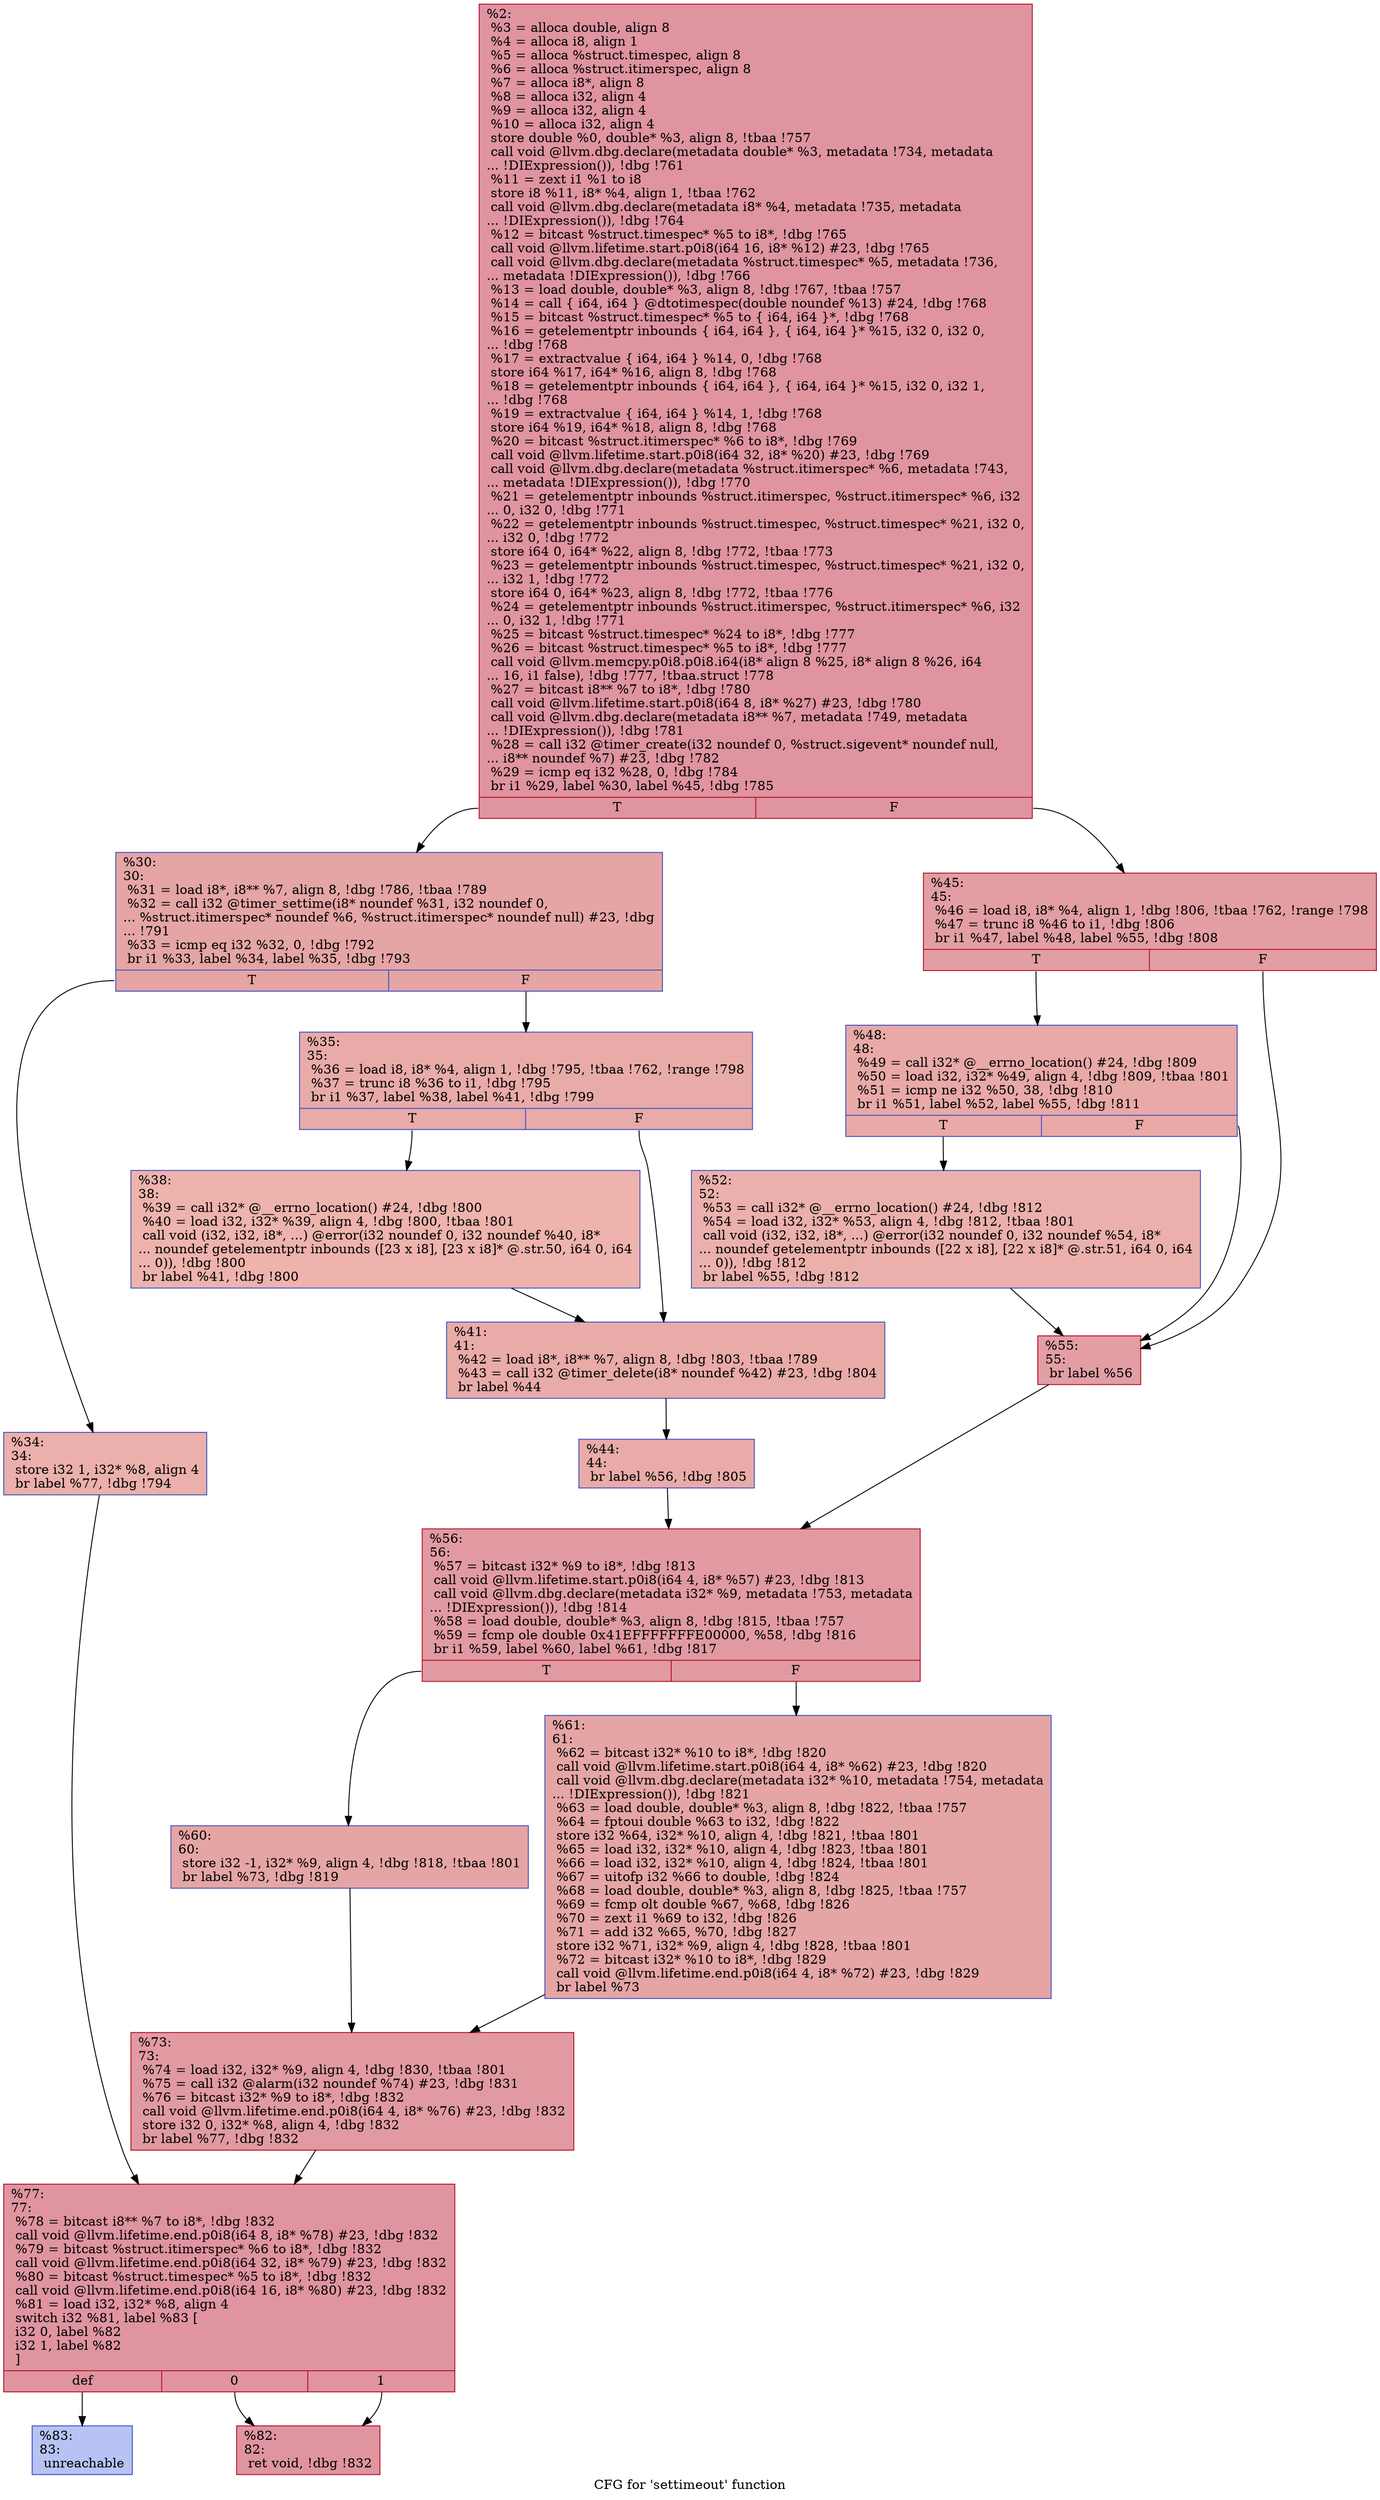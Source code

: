 digraph "CFG for 'settimeout' function" {
	label="CFG for 'settimeout' function";

	Node0x969a70 [shape=record,color="#b70d28ff", style=filled, fillcolor="#b70d2870",label="{%2:\l  %3 = alloca double, align 8\l  %4 = alloca i8, align 1\l  %5 = alloca %struct.timespec, align 8\l  %6 = alloca %struct.itimerspec, align 8\l  %7 = alloca i8*, align 8\l  %8 = alloca i32, align 4\l  %9 = alloca i32, align 4\l  %10 = alloca i32, align 4\l  store double %0, double* %3, align 8, !tbaa !757\l  call void @llvm.dbg.declare(metadata double* %3, metadata !734, metadata\l... !DIExpression()), !dbg !761\l  %11 = zext i1 %1 to i8\l  store i8 %11, i8* %4, align 1, !tbaa !762\l  call void @llvm.dbg.declare(metadata i8* %4, metadata !735, metadata\l... !DIExpression()), !dbg !764\l  %12 = bitcast %struct.timespec* %5 to i8*, !dbg !765\l  call void @llvm.lifetime.start.p0i8(i64 16, i8* %12) #23, !dbg !765\l  call void @llvm.dbg.declare(metadata %struct.timespec* %5, metadata !736,\l... metadata !DIExpression()), !dbg !766\l  %13 = load double, double* %3, align 8, !dbg !767, !tbaa !757\l  %14 = call \{ i64, i64 \} @dtotimespec(double noundef %13) #24, !dbg !768\l  %15 = bitcast %struct.timespec* %5 to \{ i64, i64 \}*, !dbg !768\l  %16 = getelementptr inbounds \{ i64, i64 \}, \{ i64, i64 \}* %15, i32 0, i32 0,\l... !dbg !768\l  %17 = extractvalue \{ i64, i64 \} %14, 0, !dbg !768\l  store i64 %17, i64* %16, align 8, !dbg !768\l  %18 = getelementptr inbounds \{ i64, i64 \}, \{ i64, i64 \}* %15, i32 0, i32 1,\l... !dbg !768\l  %19 = extractvalue \{ i64, i64 \} %14, 1, !dbg !768\l  store i64 %19, i64* %18, align 8, !dbg !768\l  %20 = bitcast %struct.itimerspec* %6 to i8*, !dbg !769\l  call void @llvm.lifetime.start.p0i8(i64 32, i8* %20) #23, !dbg !769\l  call void @llvm.dbg.declare(metadata %struct.itimerspec* %6, metadata !743,\l... metadata !DIExpression()), !dbg !770\l  %21 = getelementptr inbounds %struct.itimerspec, %struct.itimerspec* %6, i32\l... 0, i32 0, !dbg !771\l  %22 = getelementptr inbounds %struct.timespec, %struct.timespec* %21, i32 0,\l... i32 0, !dbg !772\l  store i64 0, i64* %22, align 8, !dbg !772, !tbaa !773\l  %23 = getelementptr inbounds %struct.timespec, %struct.timespec* %21, i32 0,\l... i32 1, !dbg !772\l  store i64 0, i64* %23, align 8, !dbg !772, !tbaa !776\l  %24 = getelementptr inbounds %struct.itimerspec, %struct.itimerspec* %6, i32\l... 0, i32 1, !dbg !771\l  %25 = bitcast %struct.timespec* %24 to i8*, !dbg !777\l  %26 = bitcast %struct.timespec* %5 to i8*, !dbg !777\l  call void @llvm.memcpy.p0i8.p0i8.i64(i8* align 8 %25, i8* align 8 %26, i64\l... 16, i1 false), !dbg !777, !tbaa.struct !778\l  %27 = bitcast i8** %7 to i8*, !dbg !780\l  call void @llvm.lifetime.start.p0i8(i64 8, i8* %27) #23, !dbg !780\l  call void @llvm.dbg.declare(metadata i8** %7, metadata !749, metadata\l... !DIExpression()), !dbg !781\l  %28 = call i32 @timer_create(i32 noundef 0, %struct.sigevent* noundef null,\l... i8** noundef %7) #23, !dbg !782\l  %29 = icmp eq i32 %28, 0, !dbg !784\l  br i1 %29, label %30, label %45, !dbg !785\l|{<s0>T|<s1>F}}"];
	Node0x969a70:s0 -> Node0x969b60;
	Node0x969a70:s1 -> Node0x969d40;
	Node0x969b60 [shape=record,color="#3d50c3ff", style=filled, fillcolor="#c5333470",label="{%30:\l30:                                               \l  %31 = load i8*, i8** %7, align 8, !dbg !786, !tbaa !789\l  %32 = call i32 @timer_settime(i8* noundef %31, i32 noundef 0,\l... %struct.itimerspec* noundef %6, %struct.itimerspec* noundef null) #23, !dbg\l... !791\l  %33 = icmp eq i32 %32, 0, !dbg !792\l  br i1 %33, label %34, label %35, !dbg !793\l|{<s0>T|<s1>F}}"];
	Node0x969b60:s0 -> Node0x969bb0;
	Node0x969b60:s1 -> Node0x969c00;
	Node0x969bb0 [shape=record,color="#3d50c3ff", style=filled, fillcolor="#d24b4070",label="{%34:\l34:                                               \l  store i32 1, i32* %8, align 4\l  br label %77, !dbg !794\l}"];
	Node0x969bb0 -> Node0x969fc0;
	Node0x969c00 [shape=record,color="#3d50c3ff", style=filled, fillcolor="#cc403a70",label="{%35:\l35:                                               \l  %36 = load i8, i8* %4, align 1, !dbg !795, !tbaa !762, !range !798\l  %37 = trunc i8 %36 to i1, !dbg !795\l  br i1 %37, label %38, label %41, !dbg !799\l|{<s0>T|<s1>F}}"];
	Node0x969c00:s0 -> Node0x969c50;
	Node0x969c00:s1 -> Node0x969ca0;
	Node0x969c50 [shape=record,color="#3d50c3ff", style=filled, fillcolor="#d6524470",label="{%38:\l38:                                               \l  %39 = call i32* @__errno_location() #24, !dbg !800\l  %40 = load i32, i32* %39, align 4, !dbg !800, !tbaa !801\l  call void (i32, i32, i8*, ...) @error(i32 noundef 0, i32 noundef %40, i8*\l... noundef getelementptr inbounds ([23 x i8], [23 x i8]* @.str.50, i64 0, i64\l... 0)), !dbg !800\l  br label %41, !dbg !800\l}"];
	Node0x969c50 -> Node0x969ca0;
	Node0x969ca0 [shape=record,color="#3d50c3ff", style=filled, fillcolor="#cc403a70",label="{%41:\l41:                                               \l  %42 = load i8*, i8** %7, align 8, !dbg !803, !tbaa !789\l  %43 = call i32 @timer_delete(i8* noundef %42) #23, !dbg !804\l  br label %44\l}"];
	Node0x969ca0 -> Node0x969cf0;
	Node0x969cf0 [shape=record,color="#3d50c3ff", style=filled, fillcolor="#cc403a70",label="{%44:\l44:                                               \l  br label %56, !dbg !805\l}"];
	Node0x969cf0 -> Node0x969e80;
	Node0x969d40 [shape=record,color="#b70d28ff", style=filled, fillcolor="#be242e70",label="{%45:\l45:                                               \l  %46 = load i8, i8* %4, align 1, !dbg !806, !tbaa !762, !range !798\l  %47 = trunc i8 %46 to i1, !dbg !806\l  br i1 %47, label %48, label %55, !dbg !808\l|{<s0>T|<s1>F}}"];
	Node0x969d40:s0 -> Node0x969d90;
	Node0x969d40:s1 -> Node0x969e30;
	Node0x969d90 [shape=record,color="#3d50c3ff", style=filled, fillcolor="#ca3b3770",label="{%48:\l48:                                               \l  %49 = call i32* @__errno_location() #24, !dbg !809\l  %50 = load i32, i32* %49, align 4, !dbg !809, !tbaa !801\l  %51 = icmp ne i32 %50, 38, !dbg !810\l  br i1 %51, label %52, label %55, !dbg !811\l|{<s0>T|<s1>F}}"];
	Node0x969d90:s0 -> Node0x969de0;
	Node0x969d90:s1 -> Node0x969e30;
	Node0x969de0 [shape=record,color="#3d50c3ff", style=filled, fillcolor="#d24b4070",label="{%52:\l52:                                               \l  %53 = call i32* @__errno_location() #24, !dbg !812\l  %54 = load i32, i32* %53, align 4, !dbg !812, !tbaa !801\l  call void (i32, i32, i8*, ...) @error(i32 noundef 0, i32 noundef %54, i8*\l... noundef getelementptr inbounds ([22 x i8], [22 x i8]* @.str.51, i64 0, i64\l... 0)), !dbg !812\l  br label %55, !dbg !812\l}"];
	Node0x969de0 -> Node0x969e30;
	Node0x969e30 [shape=record,color="#b70d28ff", style=filled, fillcolor="#be242e70",label="{%55:\l55:                                               \l  br label %56\l}"];
	Node0x969e30 -> Node0x969e80;
	Node0x969e80 [shape=record,color="#b70d28ff", style=filled, fillcolor="#bb1b2c70",label="{%56:\l56:                                               \l  %57 = bitcast i32* %9 to i8*, !dbg !813\l  call void @llvm.lifetime.start.p0i8(i64 4, i8* %57) #23, !dbg !813\l  call void @llvm.dbg.declare(metadata i32* %9, metadata !753, metadata\l... !DIExpression()), !dbg !814\l  %58 = load double, double* %3, align 8, !dbg !815, !tbaa !757\l  %59 = fcmp ole double 0x41EFFFFFFFE00000, %58, !dbg !816\l  br i1 %59, label %60, label %61, !dbg !817\l|{<s0>T|<s1>F}}"];
	Node0x969e80:s0 -> Node0x969ed0;
	Node0x969e80:s1 -> Node0x969f20;
	Node0x969ed0 [shape=record,color="#3d50c3ff", style=filled, fillcolor="#c5333470",label="{%60:\l60:                                               \l  store i32 -1, i32* %9, align 4, !dbg !818, !tbaa !801\l  br label %73, !dbg !819\l}"];
	Node0x969ed0 -> Node0x969f70;
	Node0x969f20 [shape=record,color="#3d50c3ff", style=filled, fillcolor="#c5333470",label="{%61:\l61:                                               \l  %62 = bitcast i32* %10 to i8*, !dbg !820\l  call void @llvm.lifetime.start.p0i8(i64 4, i8* %62) #23, !dbg !820\l  call void @llvm.dbg.declare(metadata i32* %10, metadata !754, metadata\l... !DIExpression()), !dbg !821\l  %63 = load double, double* %3, align 8, !dbg !822, !tbaa !757\l  %64 = fptoui double %63 to i32, !dbg !822\l  store i32 %64, i32* %10, align 4, !dbg !821, !tbaa !801\l  %65 = load i32, i32* %10, align 4, !dbg !823, !tbaa !801\l  %66 = load i32, i32* %10, align 4, !dbg !824, !tbaa !801\l  %67 = uitofp i32 %66 to double, !dbg !824\l  %68 = load double, double* %3, align 8, !dbg !825, !tbaa !757\l  %69 = fcmp olt double %67, %68, !dbg !826\l  %70 = zext i1 %69 to i32, !dbg !826\l  %71 = add i32 %65, %70, !dbg !827\l  store i32 %71, i32* %9, align 4, !dbg !828, !tbaa !801\l  %72 = bitcast i32* %10 to i8*, !dbg !829\l  call void @llvm.lifetime.end.p0i8(i64 4, i8* %72) #23, !dbg !829\l  br label %73\l}"];
	Node0x969f20 -> Node0x969f70;
	Node0x969f70 [shape=record,color="#b70d28ff", style=filled, fillcolor="#bb1b2c70",label="{%73:\l73:                                               \l  %74 = load i32, i32* %9, align 4, !dbg !830, !tbaa !801\l  %75 = call i32 @alarm(i32 noundef %74) #23, !dbg !831\l  %76 = bitcast i32* %9 to i8*, !dbg !832\l  call void @llvm.lifetime.end.p0i8(i64 4, i8* %76) #23, !dbg !832\l  store i32 0, i32* %8, align 4, !dbg !832\l  br label %77, !dbg !832\l}"];
	Node0x969f70 -> Node0x969fc0;
	Node0x969fc0 [shape=record,color="#b70d28ff", style=filled, fillcolor="#b70d2870",label="{%77:\l77:                                               \l  %78 = bitcast i8** %7 to i8*, !dbg !832\l  call void @llvm.lifetime.end.p0i8(i64 8, i8* %78) #23, !dbg !832\l  %79 = bitcast %struct.itimerspec* %6 to i8*, !dbg !832\l  call void @llvm.lifetime.end.p0i8(i64 32, i8* %79) #23, !dbg !832\l  %80 = bitcast %struct.timespec* %5 to i8*, !dbg !832\l  call void @llvm.lifetime.end.p0i8(i64 16, i8* %80) #23, !dbg !832\l  %81 = load i32, i32* %8, align 4\l  switch i32 %81, label %83 [\l    i32 0, label %82\l    i32 1, label %82\l  ]\l|{<s0>def|<s1>0|<s2>1}}"];
	Node0x969fc0:s0 -> Node0x96a060;
	Node0x969fc0:s1 -> Node0x96a010;
	Node0x969fc0:s2 -> Node0x96a010;
	Node0x96a010 [shape=record,color="#b70d28ff", style=filled, fillcolor="#b70d2870",label="{%82:\l82:                                               \l  ret void, !dbg !832\l}"];
	Node0x96a060 [shape=record,color="#3d50c3ff", style=filled, fillcolor="#5977e370",label="{%83:\l83:                                               \l  unreachable\l}"];
}
